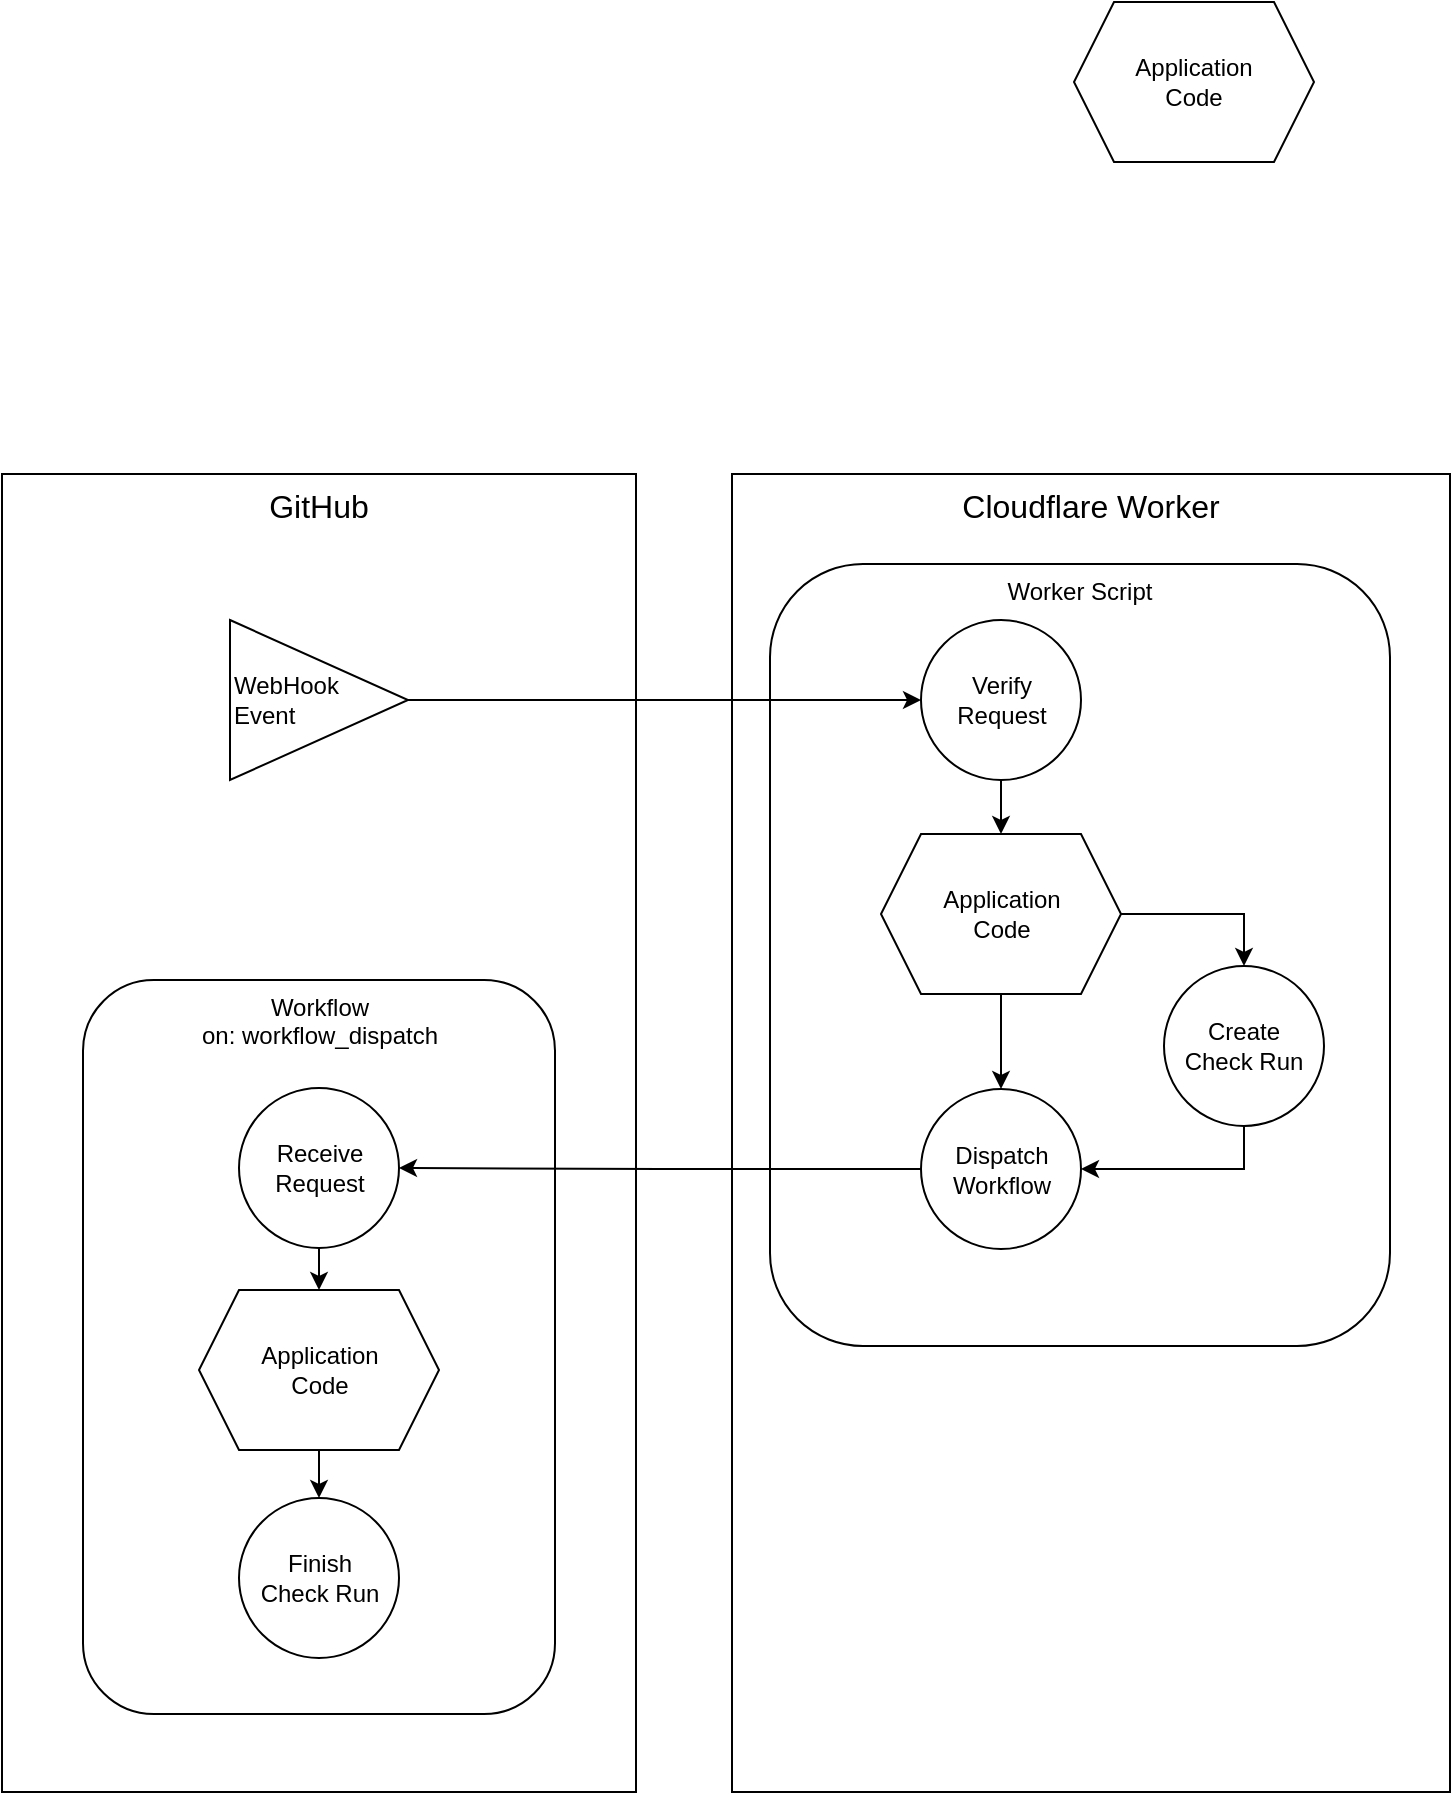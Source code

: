 <mxfile version="22.0.4" type="device">
  <diagram name="Page-1" id="g1_yAomx_UEzNeh92aMA">
    <mxGraphModel dx="1354" dy="1127" grid="0" gridSize="10" guides="1" tooltips="1" connect="1" arrows="1" fold="1" page="0" pageScale="1" pageWidth="850" pageHeight="1100" math="0" shadow="0">
      <root>
        <mxCell id="0" />
        <mxCell id="1" parent="0" />
        <mxCell id="2airJBLPUR5L6f8H8afh-10" value="&lt;font style=&quot;font-size: 16px;&quot;&gt;GitHub&lt;/font&gt;" style="whiteSpace=wrap;html=1;align=center;verticalAlign=top;" vertex="1" parent="1">
          <mxGeometry x="-359" y="100" width="317" height="659" as="geometry" />
        </mxCell>
        <mxCell id="2airJBLPUR5L6f8H8afh-2" value="&lt;font style=&quot;font-size: 16px;&quot;&gt;Cloudflare Worker&lt;/font&gt;" style="whiteSpace=wrap;html=1;align=center;verticalAlign=top;" vertex="1" parent="1">
          <mxGeometry x="6" y="100" width="359" height="659" as="geometry" />
        </mxCell>
        <mxCell id="2airJBLPUR5L6f8H8afh-14" value="Workflow&lt;br&gt;on: workflow_dispatch" style="rounded=1;whiteSpace=wrap;html=1;align=center;verticalAlign=top;" vertex="1" parent="1">
          <mxGeometry x="-318.5" y="353" width="236" height="367" as="geometry" />
        </mxCell>
        <mxCell id="2airJBLPUR5L6f8H8afh-15" value="Worker Script" style="rounded=1;whiteSpace=wrap;html=1;align=center;verticalAlign=top;" vertex="1" parent="1">
          <mxGeometry x="25" y="145" width="310" height="391" as="geometry" />
        </mxCell>
        <mxCell id="2airJBLPUR5L6f8H8afh-25" style="edgeStyle=orthogonalEdgeStyle;rounded=0;orthogonalLoop=1;jettySize=auto;html=1;" edge="1" parent="1" source="2airJBLPUR5L6f8H8afh-17" target="2airJBLPUR5L6f8H8afh-8">
          <mxGeometry relative="1" as="geometry" />
        </mxCell>
        <mxCell id="2airJBLPUR5L6f8H8afh-17" value="WebHook&lt;br style=&quot;border-color: var(--border-color);&quot;&gt;Event" style="triangle;whiteSpace=wrap;html=1;align=left;" vertex="1" parent="1">
          <mxGeometry x="-245" y="173" width="89" height="80" as="geometry" />
        </mxCell>
        <mxCell id="2airJBLPUR5L6f8H8afh-18" value="Finish&lt;br&gt;Check Run" style="ellipse;whiteSpace=wrap;html=1;" vertex="1" parent="1">
          <mxGeometry x="-240.5" y="612" width="80" height="80" as="geometry" />
        </mxCell>
        <mxCell id="2airJBLPUR5L6f8H8afh-21" value="Application&lt;br style=&quot;border-color: var(--border-color);&quot;&gt;Code" style="shape=hexagon;perimeter=hexagonPerimeter2;whiteSpace=wrap;html=1;fixedSize=1;" vertex="1" parent="1">
          <mxGeometry x="177" y="-136" width="120" height="80" as="geometry" />
        </mxCell>
        <mxCell id="2airJBLPUR5L6f8H8afh-34" style="edgeStyle=orthogonalEdgeStyle;rounded=0;orthogonalLoop=1;jettySize=auto;html=1;" edge="1" parent="1" source="2airJBLPUR5L6f8H8afh-22" target="2airJBLPUR5L6f8H8afh-18">
          <mxGeometry relative="1" as="geometry" />
        </mxCell>
        <mxCell id="2airJBLPUR5L6f8H8afh-22" value="Application&lt;br style=&quot;border-color: var(--border-color);&quot;&gt;Code" style="shape=hexagon;perimeter=hexagonPerimeter2;whiteSpace=wrap;html=1;fixedSize=1;" vertex="1" parent="1">
          <mxGeometry x="-260.5" y="508" width="120" height="80" as="geometry" />
        </mxCell>
        <mxCell id="2airJBLPUR5L6f8H8afh-33" style="edgeStyle=orthogonalEdgeStyle;rounded=0;orthogonalLoop=1;jettySize=auto;html=1;" edge="1" parent="1" source="2airJBLPUR5L6f8H8afh-23" target="2airJBLPUR5L6f8H8afh-22">
          <mxGeometry relative="1" as="geometry" />
        </mxCell>
        <mxCell id="2airJBLPUR5L6f8H8afh-23" value="Receive&lt;br&gt;Request" style="ellipse;whiteSpace=wrap;html=1;" vertex="1" parent="1">
          <mxGeometry x="-240.5" y="407" width="80" height="80" as="geometry" />
        </mxCell>
        <mxCell id="2airJBLPUR5L6f8H8afh-26" style="edgeStyle=orthogonalEdgeStyle;rounded=0;orthogonalLoop=1;jettySize=auto;html=1;" edge="1" parent="1" source="2airJBLPUR5L6f8H8afh-8" target="2airJBLPUR5L6f8H8afh-24">
          <mxGeometry relative="1" as="geometry" />
        </mxCell>
        <mxCell id="2airJBLPUR5L6f8H8afh-8" value="Verify&lt;br&gt;Request" style="ellipse;whiteSpace=wrap;html=1;" vertex="1" parent="1">
          <mxGeometry x="100.5" y="173" width="80" height="80" as="geometry" />
        </mxCell>
        <mxCell id="2airJBLPUR5L6f8H8afh-31" style="edgeStyle=orthogonalEdgeStyle;rounded=0;orthogonalLoop=1;jettySize=auto;html=1;exitX=0.5;exitY=1;exitDx=0;exitDy=0;" edge="1" parent="1" source="2airJBLPUR5L6f8H8afh-11" target="2airJBLPUR5L6f8H8afh-12">
          <mxGeometry relative="1" as="geometry" />
        </mxCell>
        <mxCell id="2airJBLPUR5L6f8H8afh-11" value="Create&lt;br&gt;Check Run" style="ellipse;whiteSpace=wrap;html=1;" vertex="1" parent="1">
          <mxGeometry x="222" y="346" width="80" height="80" as="geometry" />
        </mxCell>
        <mxCell id="2airJBLPUR5L6f8H8afh-32" style="edgeStyle=orthogonalEdgeStyle;rounded=0;orthogonalLoop=1;jettySize=auto;html=1;" edge="1" parent="1" source="2airJBLPUR5L6f8H8afh-12" target="2airJBLPUR5L6f8H8afh-23">
          <mxGeometry relative="1" as="geometry" />
        </mxCell>
        <mxCell id="2airJBLPUR5L6f8H8afh-12" value="Dispatch&lt;br&gt;Workflow" style="ellipse;whiteSpace=wrap;html=1;" vertex="1" parent="1">
          <mxGeometry x="100.5" y="407.5" width="80" height="80" as="geometry" />
        </mxCell>
        <mxCell id="2airJBLPUR5L6f8H8afh-29" style="edgeStyle=orthogonalEdgeStyle;rounded=0;orthogonalLoop=1;jettySize=auto;html=1;" edge="1" parent="1" source="2airJBLPUR5L6f8H8afh-24" target="2airJBLPUR5L6f8H8afh-12">
          <mxGeometry relative="1" as="geometry" />
        </mxCell>
        <mxCell id="2airJBLPUR5L6f8H8afh-30" style="edgeStyle=orthogonalEdgeStyle;rounded=0;orthogonalLoop=1;jettySize=auto;html=1;entryX=0.5;entryY=0;entryDx=0;entryDy=0;" edge="1" parent="1" source="2airJBLPUR5L6f8H8afh-24" target="2airJBLPUR5L6f8H8afh-11">
          <mxGeometry relative="1" as="geometry" />
        </mxCell>
        <mxCell id="2airJBLPUR5L6f8H8afh-24" value="Application&lt;br style=&quot;border-color: var(--border-color);&quot;&gt;Code" style="shape=hexagon;perimeter=hexagonPerimeter2;whiteSpace=wrap;html=1;fixedSize=1;" vertex="1" parent="1">
          <mxGeometry x="80.5" y="280" width="120" height="80" as="geometry" />
        </mxCell>
      </root>
    </mxGraphModel>
  </diagram>
</mxfile>
